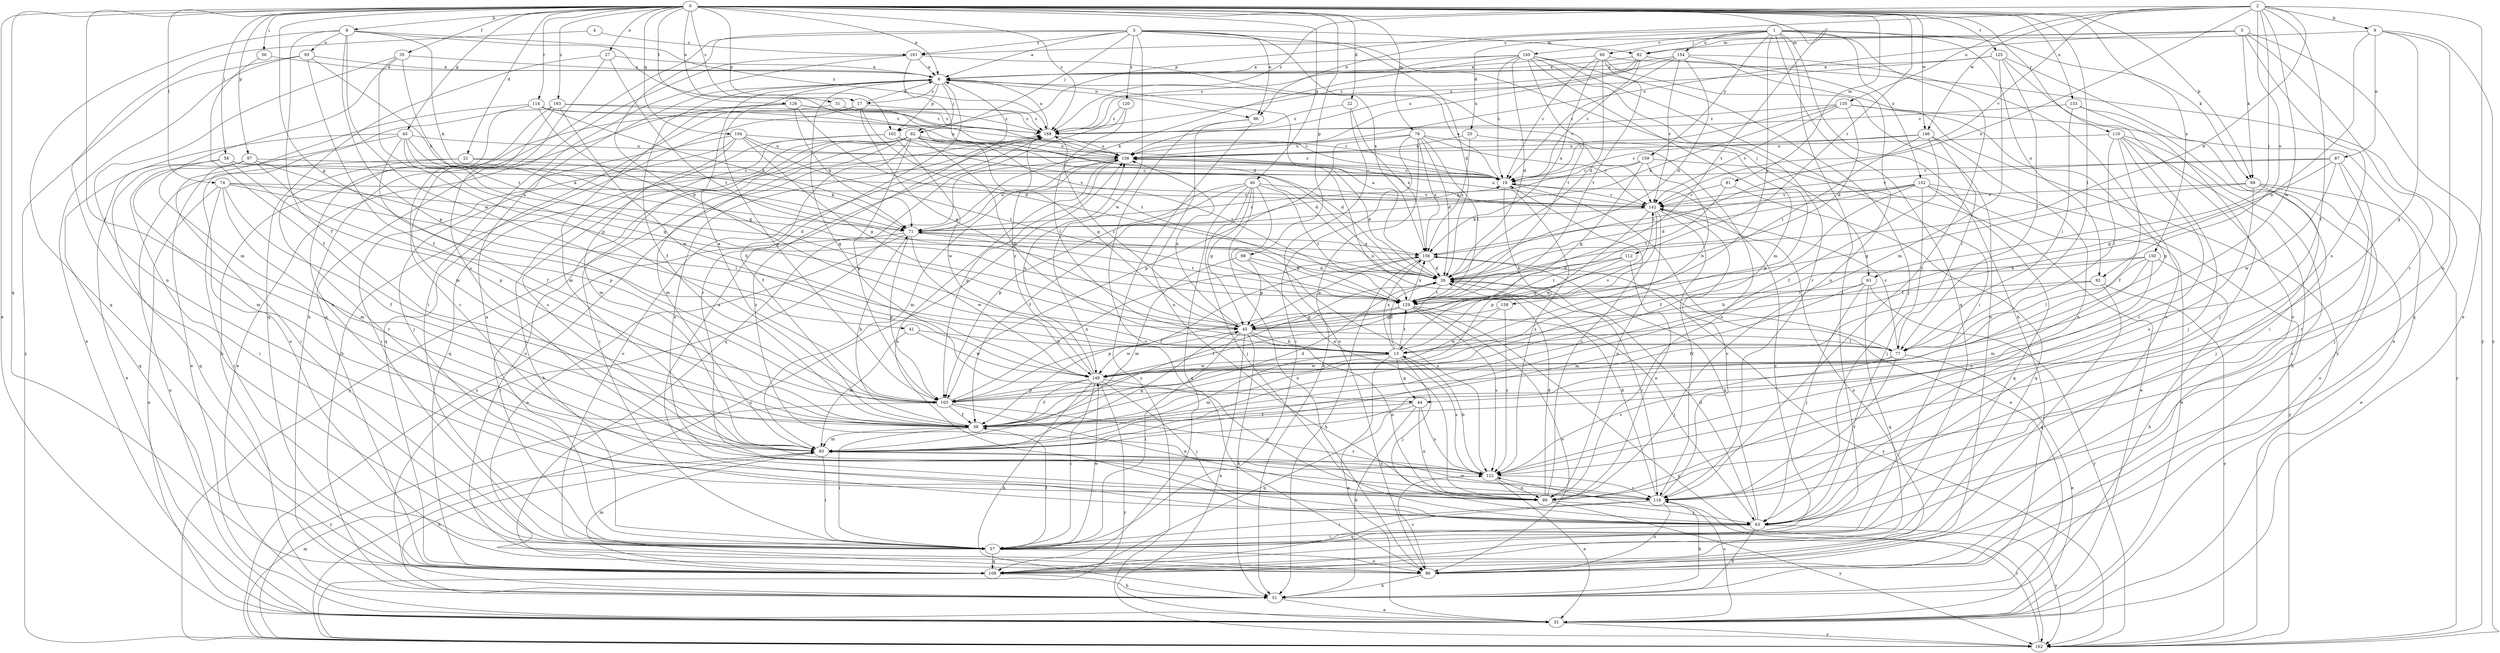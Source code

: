 strict digraph  {
0;
1;
2;
3;
4;
5;
6;
8;
9;
13;
17;
19;
21;
22;
25;
26;
27;
31;
32;
35;
38;
40;
41;
43;
44;
45;
51;
56;
57;
58;
60;
61;
62;
63;
69;
71;
74;
77;
78;
81;
82;
83;
86;
87;
89;
92;
93;
96;
97;
98;
102;
103;
104;
109;
110;
112;
114;
116;
120;
122;
125;
126;
129;
133;
135;
136;
140;
142;
146;
149;
150;
152;
154;
156;
158;
159;
161;
162;
163;
168;
0 -> 6  [label=a];
0 -> 8  [label=b];
0 -> 17  [label=c];
0 -> 21  [label=d];
0 -> 22  [label=d];
0 -> 27  [label=e];
0 -> 31  [label=e];
0 -> 32  [label=e];
0 -> 35  [label=f];
0 -> 38  [label=f];
0 -> 40  [label=g];
0 -> 41  [label=g];
0 -> 43  [label=g];
0 -> 56  [label=i];
0 -> 58  [label=j];
0 -> 69  [label=k];
0 -> 74  [label=l];
0 -> 77  [label=l];
0 -> 78  [label=m];
0 -> 81  [label=m];
0 -> 97  [label=p];
0 -> 98  [label=p];
0 -> 102  [label=p];
0 -> 104  [label=q];
0 -> 109  [label=q];
0 -> 110  [label=r];
0 -> 112  [label=r];
0 -> 114  [label=r];
0 -> 125  [label=t];
0 -> 126  [label=t];
0 -> 129  [label=t];
0 -> 133  [label=u];
0 -> 146  [label=w];
0 -> 150  [label=x];
0 -> 163  [label=z];
0 -> 168  [label=z];
1 -> 25  [label=d];
1 -> 51  [label=h];
1 -> 57  [label=i];
1 -> 60  [label=j];
1 -> 69  [label=k];
1 -> 86  [label=n];
1 -> 92  [label=o];
1 -> 109  [label=q];
1 -> 116  [label=r];
1 -> 140  [label=v];
1 -> 152  [label=x];
1 -> 154  [label=x];
1 -> 158  [label=y];
1 -> 159  [label=y];
2 -> 9  [label=b];
2 -> 26  [label=d];
2 -> 32  [label=e];
2 -> 38  [label=f];
2 -> 61  [label=j];
2 -> 92  [label=o];
2 -> 102  [label=p];
2 -> 135  [label=u];
2 -> 142  [label=v];
2 -> 146  [label=w];
2 -> 149  [label=w];
2 -> 156  [label=x];
2 -> 168  [label=z];
3 -> 6  [label=a];
3 -> 13  [label=b];
3 -> 26  [label=d];
3 -> 51  [label=h];
3 -> 61  [label=j];
3 -> 62  [label=j];
3 -> 82  [label=m];
3 -> 86  [label=n];
3 -> 120  [label=s];
3 -> 149  [label=w];
3 -> 156  [label=x];
3 -> 161  [label=y];
4 -> 57  [label=i];
4 -> 161  [label=y];
5 -> 69  [label=k];
5 -> 82  [label=m];
5 -> 116  [label=r];
5 -> 122  [label=s];
5 -> 136  [label=u];
5 -> 161  [label=y];
5 -> 162  [label=y];
6 -> 17  [label=c];
6 -> 38  [label=f];
6 -> 44  [label=g];
6 -> 62  [label=j];
6 -> 86  [label=n];
6 -> 102  [label=p];
6 -> 103  [label=p];
6 -> 116  [label=r];
8 -> 38  [label=f];
8 -> 71  [label=k];
8 -> 93  [label=o];
8 -> 103  [label=p];
8 -> 109  [label=q];
8 -> 142  [label=v];
8 -> 149  [label=w];
8 -> 168  [label=z];
9 -> 13  [label=b];
9 -> 44  [label=g];
9 -> 82  [label=m];
9 -> 87  [label=n];
9 -> 89  [label=n];
9 -> 162  [label=y];
13 -> 26  [label=d];
13 -> 32  [label=e];
13 -> 44  [label=g];
13 -> 63  [label=j];
13 -> 83  [label=m];
13 -> 122  [label=s];
13 -> 129  [label=t];
13 -> 142  [label=v];
13 -> 149  [label=w];
13 -> 156  [label=x];
17 -> 6  [label=a];
17 -> 45  [label=g];
17 -> 51  [label=h];
17 -> 109  [label=q];
17 -> 129  [label=t];
17 -> 168  [label=z];
19 -> 6  [label=a];
19 -> 13  [label=b];
19 -> 32  [label=e];
19 -> 122  [label=s];
19 -> 142  [label=v];
21 -> 19  [label=c];
21 -> 32  [label=e];
21 -> 71  [label=k];
21 -> 116  [label=r];
22 -> 96  [label=o];
22 -> 156  [label=x];
22 -> 168  [label=z];
25 -> 103  [label=p];
25 -> 136  [label=u];
25 -> 156  [label=x];
26 -> 6  [label=a];
26 -> 38  [label=f];
26 -> 116  [label=r];
26 -> 129  [label=t];
27 -> 6  [label=a];
27 -> 109  [label=q];
27 -> 122  [label=s];
27 -> 129  [label=t];
31 -> 51  [label=h];
31 -> 136  [label=u];
31 -> 168  [label=z];
32 -> 122  [label=s];
32 -> 162  [label=y];
35 -> 6  [label=a];
35 -> 83  [label=m];
35 -> 89  [label=n];
35 -> 103  [label=p];
35 -> 129  [label=t];
38 -> 26  [label=d];
38 -> 57  [label=i];
38 -> 71  [label=k];
38 -> 83  [label=m];
40 -> 38  [label=f];
40 -> 45  [label=g];
40 -> 63  [label=j];
40 -> 89  [label=n];
40 -> 96  [label=o];
40 -> 103  [label=p];
40 -> 109  [label=q];
40 -> 129  [label=t];
40 -> 142  [label=v];
41 -> 13  [label=b];
41 -> 83  [label=m];
41 -> 149  [label=w];
43 -> 32  [label=e];
43 -> 38  [label=f];
43 -> 45  [label=g];
43 -> 57  [label=i];
43 -> 71  [label=k];
43 -> 136  [label=u];
43 -> 156  [label=x];
44 -> 38  [label=f];
44 -> 51  [label=h];
44 -> 89  [label=n];
44 -> 109  [label=q];
44 -> 122  [label=s];
45 -> 13  [label=b];
45 -> 32  [label=e];
45 -> 51  [label=h];
45 -> 57  [label=i];
45 -> 77  [label=l];
45 -> 89  [label=n];
45 -> 136  [label=u];
45 -> 149  [label=w];
45 -> 168  [label=z];
51 -> 32  [label=e];
56 -> 6  [label=a];
56 -> 38  [label=f];
57 -> 6  [label=a];
57 -> 19  [label=c];
57 -> 38  [label=f];
57 -> 96  [label=o];
57 -> 109  [label=q];
57 -> 149  [label=w];
58 -> 19  [label=c];
58 -> 83  [label=m];
58 -> 103  [label=p];
58 -> 109  [label=q];
58 -> 142  [label=v];
60 -> 6  [label=a];
60 -> 19  [label=c];
60 -> 26  [label=d];
60 -> 96  [label=o];
60 -> 129  [label=t];
60 -> 156  [label=x];
60 -> 162  [label=y];
61 -> 63  [label=j];
61 -> 83  [label=m];
61 -> 109  [label=q];
61 -> 129  [label=t];
61 -> 162  [label=y];
62 -> 13  [label=b];
62 -> 26  [label=d];
62 -> 38  [label=f];
62 -> 45  [label=g];
62 -> 57  [label=i];
62 -> 83  [label=m];
62 -> 96  [label=o];
62 -> 103  [label=p];
62 -> 109  [label=q];
62 -> 129  [label=t];
62 -> 136  [label=u];
62 -> 162  [label=y];
63 -> 6  [label=a];
63 -> 26  [label=d];
63 -> 51  [label=h];
63 -> 57  [label=i];
63 -> 136  [label=u];
63 -> 156  [label=x];
63 -> 162  [label=y];
69 -> 32  [label=e];
69 -> 45  [label=g];
69 -> 63  [label=j];
69 -> 96  [label=o];
69 -> 122  [label=s];
69 -> 142  [label=v];
71 -> 19  [label=c];
71 -> 57  [label=i];
71 -> 96  [label=o];
71 -> 103  [label=p];
71 -> 129  [label=t];
71 -> 136  [label=u];
71 -> 149  [label=w];
71 -> 156  [label=x];
74 -> 26  [label=d];
74 -> 32  [label=e];
74 -> 38  [label=f];
74 -> 57  [label=i];
74 -> 77  [label=l];
74 -> 83  [label=m];
74 -> 142  [label=v];
77 -> 32  [label=e];
77 -> 116  [label=r];
77 -> 122  [label=s];
77 -> 136  [label=u];
77 -> 142  [label=v];
77 -> 149  [label=w];
78 -> 26  [label=d];
78 -> 51  [label=h];
78 -> 57  [label=i];
78 -> 89  [label=n];
78 -> 103  [label=p];
78 -> 129  [label=t];
78 -> 136  [label=u];
78 -> 142  [label=v];
78 -> 156  [label=x];
81 -> 109  [label=q];
81 -> 129  [label=t];
81 -> 142  [label=v];
82 -> 6  [label=a];
82 -> 19  [label=c];
82 -> 109  [label=q];
82 -> 136  [label=u];
82 -> 168  [label=z];
83 -> 45  [label=g];
83 -> 51  [label=h];
83 -> 57  [label=i];
83 -> 122  [label=s];
86 -> 89  [label=n];
86 -> 96  [label=o];
86 -> 162  [label=y];
87 -> 19  [label=c];
87 -> 45  [label=g];
87 -> 63  [label=j];
87 -> 116  [label=r];
87 -> 142  [label=v];
87 -> 149  [label=w];
89 -> 19  [label=c];
89 -> 26  [label=d];
89 -> 63  [label=j];
89 -> 162  [label=y];
92 -> 38  [label=f];
92 -> 109  [label=q];
92 -> 129  [label=t];
92 -> 162  [label=y];
93 -> 6  [label=a];
93 -> 32  [label=e];
93 -> 38  [label=f];
93 -> 71  [label=k];
93 -> 162  [label=y];
96 -> 51  [label=h];
96 -> 122  [label=s];
97 -> 13  [label=b];
97 -> 19  [label=c];
97 -> 57  [label=i];
97 -> 103  [label=p];
97 -> 109  [label=q];
98 -> 26  [label=d];
98 -> 45  [label=g];
98 -> 83  [label=m];
98 -> 122  [label=s];
102 -> 26  [label=d];
102 -> 57  [label=i];
102 -> 122  [label=s];
102 -> 136  [label=u];
102 -> 149  [label=w];
103 -> 6  [label=a];
103 -> 38  [label=f];
103 -> 89  [label=n];
103 -> 116  [label=r];
103 -> 156  [label=x];
103 -> 162  [label=y];
104 -> 19  [label=c];
104 -> 45  [label=g];
104 -> 57  [label=i];
104 -> 63  [label=j];
104 -> 83  [label=m];
104 -> 129  [label=t];
104 -> 136  [label=u];
109 -> 51  [label=h];
109 -> 83  [label=m];
110 -> 38  [label=f];
110 -> 51  [label=h];
110 -> 63  [label=j];
110 -> 77  [label=l];
110 -> 96  [label=o];
110 -> 116  [label=r];
110 -> 136  [label=u];
112 -> 26  [label=d];
112 -> 45  [label=g];
112 -> 89  [label=n];
112 -> 129  [label=t];
114 -> 19  [label=c];
114 -> 32  [label=e];
114 -> 45  [label=g];
114 -> 71  [label=k];
114 -> 96  [label=o];
114 -> 168  [label=z];
116 -> 26  [label=d];
116 -> 51  [label=h];
116 -> 57  [label=i];
116 -> 83  [label=m];
116 -> 96  [label=o];
116 -> 109  [label=q];
116 -> 142  [label=v];
116 -> 168  [label=z];
120 -> 77  [label=l];
120 -> 109  [label=q];
120 -> 168  [label=z];
122 -> 13  [label=b];
122 -> 32  [label=e];
122 -> 89  [label=n];
122 -> 116  [label=r];
122 -> 168  [label=z];
125 -> 6  [label=a];
125 -> 32  [label=e];
125 -> 77  [label=l];
125 -> 83  [label=m];
125 -> 96  [label=o];
125 -> 168  [label=z];
126 -> 19  [label=c];
126 -> 26  [label=d];
126 -> 32  [label=e];
126 -> 71  [label=k];
126 -> 83  [label=m];
126 -> 168  [label=z];
129 -> 45  [label=g];
129 -> 63  [label=j];
129 -> 71  [label=k];
129 -> 96  [label=o];
129 -> 103  [label=p];
129 -> 122  [label=s];
129 -> 156  [label=x];
129 -> 162  [label=y];
133 -> 57  [label=i];
133 -> 63  [label=j];
133 -> 77  [label=l];
133 -> 168  [label=z];
135 -> 19  [label=c];
135 -> 26  [label=d];
135 -> 71  [label=k];
135 -> 103  [label=p];
135 -> 142  [label=v];
135 -> 162  [label=y];
135 -> 168  [label=z];
136 -> 19  [label=c];
136 -> 26  [label=d];
136 -> 51  [label=h];
136 -> 83  [label=m];
136 -> 103  [label=p];
140 -> 6  [label=a];
140 -> 19  [label=c];
140 -> 26  [label=d];
140 -> 57  [label=i];
140 -> 63  [label=j];
140 -> 71  [label=k];
140 -> 83  [label=m];
140 -> 116  [label=r];
140 -> 129  [label=t];
140 -> 168  [label=z];
142 -> 71  [label=k];
142 -> 89  [label=n];
142 -> 96  [label=o];
142 -> 103  [label=p];
142 -> 116  [label=r];
142 -> 136  [label=u];
142 -> 149  [label=w];
146 -> 19  [label=c];
146 -> 38  [label=f];
146 -> 77  [label=l];
146 -> 89  [label=n];
146 -> 129  [label=t];
146 -> 136  [label=u];
149 -> 38  [label=f];
149 -> 51  [label=h];
149 -> 57  [label=i];
149 -> 63  [label=j];
149 -> 89  [label=n];
149 -> 103  [label=p];
149 -> 136  [label=u];
149 -> 162  [label=y];
149 -> 168  [label=z];
150 -> 13  [label=b];
150 -> 26  [label=d];
150 -> 51  [label=h];
150 -> 77  [label=l];
150 -> 83  [label=m];
150 -> 122  [label=s];
152 -> 26  [label=d];
152 -> 32  [label=e];
152 -> 38  [label=f];
152 -> 63  [label=j];
152 -> 109  [label=q];
152 -> 142  [label=v];
152 -> 156  [label=x];
152 -> 162  [label=y];
154 -> 6  [label=a];
154 -> 19  [label=c];
154 -> 26  [label=d];
154 -> 89  [label=n];
154 -> 96  [label=o];
154 -> 136  [label=u];
154 -> 142  [label=v];
156 -> 26  [label=d];
156 -> 38  [label=f];
156 -> 45  [label=g];
156 -> 51  [label=h];
156 -> 162  [label=y];
158 -> 45  [label=g];
158 -> 122  [label=s];
158 -> 149  [label=w];
159 -> 13  [label=b];
159 -> 19  [label=c];
159 -> 32  [label=e];
159 -> 45  [label=g];
159 -> 71  [label=k];
161 -> 6  [label=a];
161 -> 26  [label=d];
161 -> 57  [label=i];
161 -> 109  [label=q];
161 -> 142  [label=v];
162 -> 83  [label=m];
162 -> 116  [label=r];
162 -> 136  [label=u];
162 -> 168  [label=z];
163 -> 83  [label=m];
163 -> 89  [label=n];
163 -> 116  [label=r];
163 -> 136  [label=u];
163 -> 149  [label=w];
163 -> 168  [label=z];
168 -> 6  [label=a];
168 -> 96  [label=o];
168 -> 136  [label=u];
}
